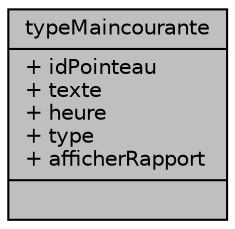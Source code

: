 digraph "typeMaincourante"
{
 // LATEX_PDF_SIZE
  edge [fontname="Helvetica",fontsize="10",labelfontname="Helvetica",labelfontsize="10"];
  node [fontname="Helvetica",fontsize="10",shape=record];
  Node1 [label="{typeMaincourante\n|+ idPointeau\l+ texte\l+ heure\l+ type\l+ afficherRapport\l|}",height=0.2,width=0.4,color="black", fillcolor="grey75", style="filled", fontcolor="black",tooltip=" "];
}
